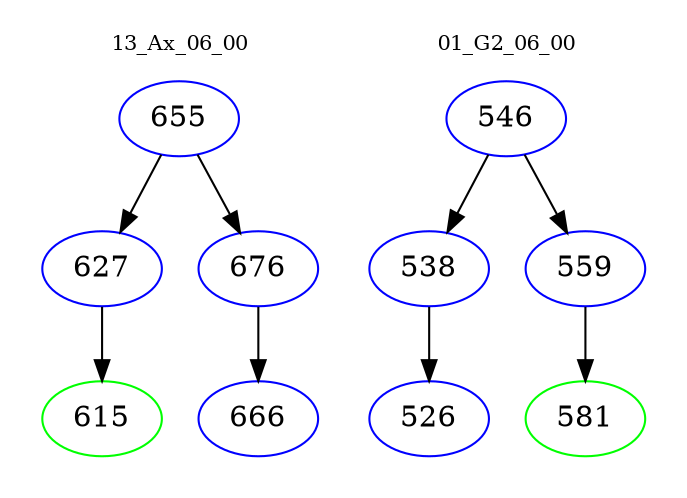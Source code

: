 digraph{
subgraph cluster_0 {
color = white
label = "13_Ax_06_00";
fontsize=10;
T0_655 [label="655", color="blue"]
T0_655 -> T0_627 [color="black"]
T0_627 [label="627", color="blue"]
T0_627 -> T0_615 [color="black"]
T0_615 [label="615", color="green"]
T0_655 -> T0_676 [color="black"]
T0_676 [label="676", color="blue"]
T0_676 -> T0_666 [color="black"]
T0_666 [label="666", color="blue"]
}
subgraph cluster_1 {
color = white
label = "01_G2_06_00";
fontsize=10;
T1_546 [label="546", color="blue"]
T1_546 -> T1_538 [color="black"]
T1_538 [label="538", color="blue"]
T1_538 -> T1_526 [color="black"]
T1_526 [label="526", color="blue"]
T1_546 -> T1_559 [color="black"]
T1_559 [label="559", color="blue"]
T1_559 -> T1_581 [color="black"]
T1_581 [label="581", color="green"]
}
}
